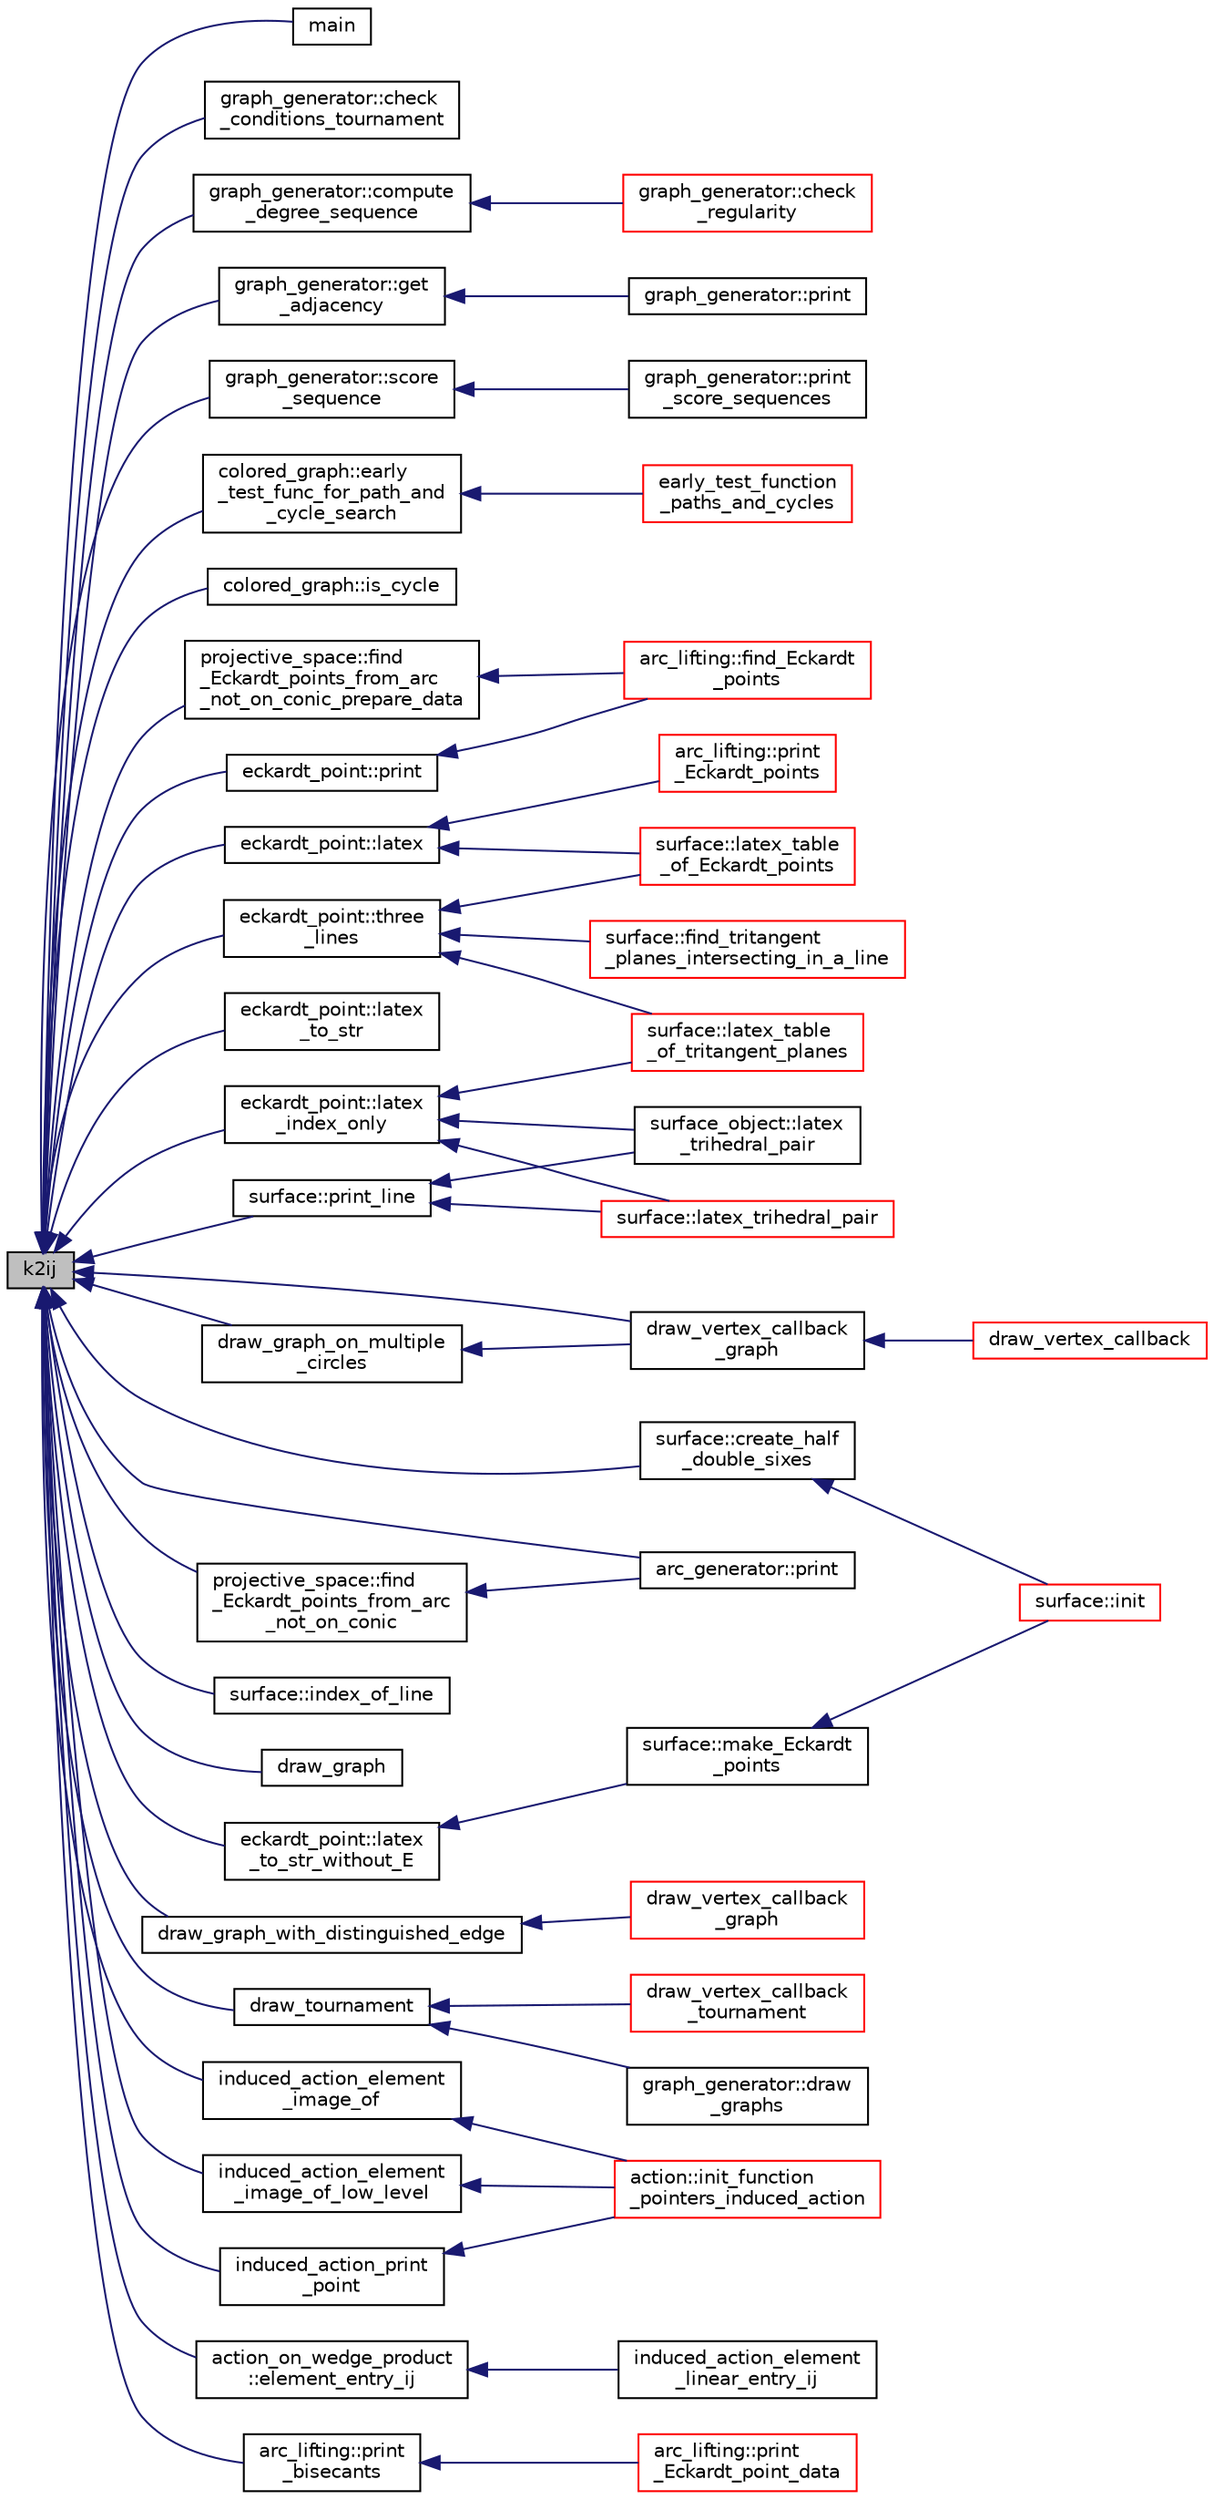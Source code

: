 digraph "k2ij"
{
  edge [fontname="Helvetica",fontsize="10",labelfontname="Helvetica",labelfontsize="10"];
  node [fontname="Helvetica",fontsize="10",shape=record];
  rankdir="LR";
  Node6518 [label="k2ij",height=0.2,width=0.4,color="black", fillcolor="grey75", style="filled", fontcolor="black"];
  Node6518 -> Node6519 [dir="back",color="midnightblue",fontsize="10",style="solid",fontname="Helvetica"];
  Node6519 [label="main",height=0.2,width=0.4,color="black", fillcolor="white", style="filled",URL="$df/d70/apps_2combinatorics_2nauty_8_c.html#a3c04138a5bfe5d72780bb7e82a18e627"];
  Node6518 -> Node6520 [dir="back",color="midnightblue",fontsize="10",style="solid",fontname="Helvetica"];
  Node6520 [label="graph_generator::check\l_conditions_tournament",height=0.2,width=0.4,color="black", fillcolor="white", style="filled",URL="$d9/d91/classgraph__generator.html#ab2d3a1fcd6641f5e9243b20cda46a65f"];
  Node6518 -> Node6521 [dir="back",color="midnightblue",fontsize="10",style="solid",fontname="Helvetica"];
  Node6521 [label="graph_generator::compute\l_degree_sequence",height=0.2,width=0.4,color="black", fillcolor="white", style="filled",URL="$d9/d91/classgraph__generator.html#aed762e0e135c3199f06859d5ffec9d6f"];
  Node6521 -> Node6522 [dir="back",color="midnightblue",fontsize="10",style="solid",fontname="Helvetica"];
  Node6522 [label="graph_generator::check\l_regularity",height=0.2,width=0.4,color="red", fillcolor="white", style="filled",URL="$d9/d91/classgraph__generator.html#a8606511db2ddfc8c067160cf4e89afab"];
  Node6518 -> Node6525 [dir="back",color="midnightblue",fontsize="10",style="solid",fontname="Helvetica"];
  Node6525 [label="graph_generator::get\l_adjacency",height=0.2,width=0.4,color="black", fillcolor="white", style="filled",URL="$d9/d91/classgraph__generator.html#af27b8eefa729867d8f3649cd6b7be580"];
  Node6525 -> Node6526 [dir="back",color="midnightblue",fontsize="10",style="solid",fontname="Helvetica"];
  Node6526 [label="graph_generator::print",height=0.2,width=0.4,color="black", fillcolor="white", style="filled",URL="$d9/d91/classgraph__generator.html#a66be7852bf6f9099685fcd423fbd1a8a"];
  Node6518 -> Node6527 [dir="back",color="midnightblue",fontsize="10",style="solid",fontname="Helvetica"];
  Node6527 [label="graph_generator::score\l_sequence",height=0.2,width=0.4,color="black", fillcolor="white", style="filled",URL="$d9/d91/classgraph__generator.html#a59eb457e6a2526e00d3007c1f49c5c3a"];
  Node6527 -> Node6528 [dir="back",color="midnightblue",fontsize="10",style="solid",fontname="Helvetica"];
  Node6528 [label="graph_generator::print\l_score_sequences",height=0.2,width=0.4,color="black", fillcolor="white", style="filled",URL="$d9/d91/classgraph__generator.html#a3df96d225c443e2ec66f38c039400203"];
  Node6518 -> Node6529 [dir="back",color="midnightblue",fontsize="10",style="solid",fontname="Helvetica"];
  Node6529 [label="colored_graph::early\l_test_func_for_path_and\l_cycle_search",height=0.2,width=0.4,color="black", fillcolor="white", style="filled",URL="$dc/de2/classcolored__graph.html#ac770bb4447ee749f22d84f3d1cc8bdda"];
  Node6529 -> Node6530 [dir="back",color="midnightblue",fontsize="10",style="solid",fontname="Helvetica"];
  Node6530 [label="early_test_function\l_paths_and_cycles",height=0.2,width=0.4,color="red", fillcolor="white", style="filled",URL="$d9/dfa/all__cycles_8_c.html#a9dc326fc68b8e7b14d426fb8ac969a65"];
  Node6518 -> Node6532 [dir="back",color="midnightblue",fontsize="10",style="solid",fontname="Helvetica"];
  Node6532 [label="colored_graph::is_cycle",height=0.2,width=0.4,color="black", fillcolor="white", style="filled",URL="$dc/de2/classcolored__graph.html#abdaff45d4c5ecc114c6baf4f267e3815"];
  Node6518 -> Node6533 [dir="back",color="midnightblue",fontsize="10",style="solid",fontname="Helvetica"];
  Node6533 [label="draw_vertex_callback\l_graph",height=0.2,width=0.4,color="black", fillcolor="white", style="filled",URL="$d7/d2a/treedraw_8_c.html#ac40fdd8ab91b570efb82c2f7a37a545e"];
  Node6533 -> Node6534 [dir="back",color="midnightblue",fontsize="10",style="solid",fontname="Helvetica"];
  Node6534 [label="draw_vertex_callback",height=0.2,width=0.4,color="red", fillcolor="white", style="filled",URL="$d7/d2a/treedraw_8_c.html#a39cc8da8d250eb22f46a5727b9123396"];
  Node6518 -> Node6536 [dir="back",color="midnightblue",fontsize="10",style="solid",fontname="Helvetica"];
  Node6536 [label="eckardt_point::print",height=0.2,width=0.4,color="black", fillcolor="white", style="filled",URL="$d6/d2e/classeckardt__point.html#aeb291944e3d18d5ce113c54426f62ba0"];
  Node6536 -> Node6537 [dir="back",color="midnightblue",fontsize="10",style="solid",fontname="Helvetica"];
  Node6537 [label="arc_lifting::find_Eckardt\l_points",height=0.2,width=0.4,color="red", fillcolor="white", style="filled",URL="$dc/db7/classarc__lifting.html#a70012c92bd78768f5c1c5d14f995147b"];
  Node6518 -> Node6548 [dir="back",color="midnightblue",fontsize="10",style="solid",fontname="Helvetica"];
  Node6548 [label="eckardt_point::latex",height=0.2,width=0.4,color="black", fillcolor="white", style="filled",URL="$d6/d2e/classeckardt__point.html#a2aa137a6c9a1ed28d410f63858f42ccf"];
  Node6548 -> Node6549 [dir="back",color="midnightblue",fontsize="10",style="solid",fontname="Helvetica"];
  Node6549 [label="surface::latex_table\l_of_Eckardt_points",height=0.2,width=0.4,color="red", fillcolor="white", style="filled",URL="$d5/d88/classsurface.html#aacb80c9a1f6a77de3ab2bad12150c39a"];
  Node6548 -> Node6552 [dir="back",color="midnightblue",fontsize="10",style="solid",fontname="Helvetica"];
  Node6552 [label="arc_lifting::print\l_Eckardt_points",height=0.2,width=0.4,color="red", fillcolor="white", style="filled",URL="$dc/db7/classarc__lifting.html#a2ae75a963209778680e23e7775217581"];
  Node6518 -> Node6553 [dir="back",color="midnightblue",fontsize="10",style="solid",fontname="Helvetica"];
  Node6553 [label="eckardt_point::latex\l_index_only",height=0.2,width=0.4,color="black", fillcolor="white", style="filled",URL="$d6/d2e/classeckardt__point.html#af8fdbe7105921bd80a717cbdaae00e87"];
  Node6553 -> Node6554 [dir="back",color="midnightblue",fontsize="10",style="solid",fontname="Helvetica"];
  Node6554 [label="surface::latex_trihedral_pair",height=0.2,width=0.4,color="red", fillcolor="white", style="filled",URL="$d5/d88/classsurface.html#af05aa0ba4420eee9f859ac13010137ac"];
  Node6553 -> Node6558 [dir="back",color="midnightblue",fontsize="10",style="solid",fontname="Helvetica"];
  Node6558 [label="surface::latex_table\l_of_tritangent_planes",height=0.2,width=0.4,color="red", fillcolor="white", style="filled",URL="$d5/d88/classsurface.html#a36e371faec8bb246f04400307148744c"];
  Node6553 -> Node6559 [dir="back",color="midnightblue",fontsize="10",style="solid",fontname="Helvetica"];
  Node6559 [label="surface_object::latex\l_trihedral_pair",height=0.2,width=0.4,color="black", fillcolor="white", style="filled",URL="$df/df8/classsurface__object.html#a6a117ddae3e964180e05e39c836c80f9"];
  Node6518 -> Node6560 [dir="back",color="midnightblue",fontsize="10",style="solid",fontname="Helvetica"];
  Node6560 [label="eckardt_point::latex\l_to_str",height=0.2,width=0.4,color="black", fillcolor="white", style="filled",URL="$d6/d2e/classeckardt__point.html#a1c2ba0333f556cc0db508691c77ec614"];
  Node6518 -> Node6561 [dir="back",color="midnightblue",fontsize="10",style="solid",fontname="Helvetica"];
  Node6561 [label="eckardt_point::latex\l_to_str_without_E",height=0.2,width=0.4,color="black", fillcolor="white", style="filled",URL="$d6/d2e/classeckardt__point.html#a64a9f086ff9bf323cdada4aa84e1a829"];
  Node6561 -> Node6562 [dir="back",color="midnightblue",fontsize="10",style="solid",fontname="Helvetica"];
  Node6562 [label="surface::make_Eckardt\l_points",height=0.2,width=0.4,color="black", fillcolor="white", style="filled",URL="$d5/d88/classsurface.html#a12becb7be3c15fbff264368f79bd2f1b"];
  Node6562 -> Node6563 [dir="back",color="midnightblue",fontsize="10",style="solid",fontname="Helvetica"];
  Node6563 [label="surface::init",height=0.2,width=0.4,color="red", fillcolor="white", style="filled",URL="$d5/d88/classsurface.html#a90570b0ca6ab02988159f2c40cb27308"];
  Node6518 -> Node6566 [dir="back",color="midnightblue",fontsize="10",style="solid",fontname="Helvetica"];
  Node6566 [label="eckardt_point::three\l_lines",height=0.2,width=0.4,color="black", fillcolor="white", style="filled",URL="$d6/d2e/classeckardt__point.html#a09d0d5e2bdd6f834aecb6a065c7b6ee7"];
  Node6566 -> Node6549 [dir="back",color="midnightblue",fontsize="10",style="solid",fontname="Helvetica"];
  Node6566 -> Node6558 [dir="back",color="midnightblue",fontsize="10",style="solid",fontname="Helvetica"];
  Node6566 -> Node6567 [dir="back",color="midnightblue",fontsize="10",style="solid",fontname="Helvetica"];
  Node6567 [label="surface::find_tritangent\l_planes_intersecting_in_a_line",height=0.2,width=0.4,color="red", fillcolor="white", style="filled",URL="$d5/d88/classsurface.html#ac2ec562235cc6d25620aa5244bd32260"];
  Node6518 -> Node6570 [dir="back",color="midnightblue",fontsize="10",style="solid",fontname="Helvetica"];
  Node6570 [label="projective_space::find\l_Eckardt_points_from_arc\l_not_on_conic",height=0.2,width=0.4,color="black", fillcolor="white", style="filled",URL="$d2/d17/classprojective__space.html#a3b4fbef8fbbeee1af542b6f7c969ed79"];
  Node6570 -> Node6571 [dir="back",color="midnightblue",fontsize="10",style="solid",fontname="Helvetica"];
  Node6571 [label="arc_generator::print",height=0.2,width=0.4,color="black", fillcolor="white", style="filled",URL="$d4/d21/classarc__generator.html#a4ae2e25ba85a60fb2a90a7b4f52675f7"];
  Node6518 -> Node6572 [dir="back",color="midnightblue",fontsize="10",style="solid",fontname="Helvetica"];
  Node6572 [label="projective_space::find\l_Eckardt_points_from_arc\l_not_on_conic_prepare_data",height=0.2,width=0.4,color="black", fillcolor="white", style="filled",URL="$d2/d17/classprojective__space.html#a0fc1d9c2df818d2ffa6750c2cb63c54c"];
  Node6572 -> Node6537 [dir="back",color="midnightblue",fontsize="10",style="solid",fontname="Helvetica"];
  Node6518 -> Node6573 [dir="back",color="midnightblue",fontsize="10",style="solid",fontname="Helvetica"];
  Node6573 [label="surface::print_line",height=0.2,width=0.4,color="black", fillcolor="white", style="filled",URL="$d5/d88/classsurface.html#a3c3b2848519e60d214db736b4e397789"];
  Node6573 -> Node6554 [dir="back",color="midnightblue",fontsize="10",style="solid",fontname="Helvetica"];
  Node6573 -> Node6559 [dir="back",color="midnightblue",fontsize="10",style="solid",fontname="Helvetica"];
  Node6518 -> Node6574 [dir="back",color="midnightblue",fontsize="10",style="solid",fontname="Helvetica"];
  Node6574 [label="surface::create_half\l_double_sixes",height=0.2,width=0.4,color="black", fillcolor="white", style="filled",URL="$d5/d88/classsurface.html#abd6272010fb4ce46c941bb3e99c38799"];
  Node6574 -> Node6563 [dir="back",color="midnightblue",fontsize="10",style="solid",fontname="Helvetica"];
  Node6518 -> Node6575 [dir="back",color="midnightblue",fontsize="10",style="solid",fontname="Helvetica"];
  Node6575 [label="surface::index_of_line",height=0.2,width=0.4,color="black", fillcolor="white", style="filled",URL="$d5/d88/classsurface.html#aa2646e66b03e59ca7886780db6abc567"];
  Node6518 -> Node6576 [dir="back",color="midnightblue",fontsize="10",style="solid",fontname="Helvetica"];
  Node6576 [label="draw_graph",height=0.2,width=0.4,color="black", fillcolor="white", style="filled",URL="$d7/d04/graphics_8h.html#af937131778e8fbd30fd890cf5423f839"];
  Node6518 -> Node6577 [dir="back",color="midnightblue",fontsize="10",style="solid",fontname="Helvetica"];
  Node6577 [label="draw_graph_with_distinguished_edge",height=0.2,width=0.4,color="black", fillcolor="white", style="filled",URL="$d7/d04/graphics_8h.html#a988569053fbe52d7320623c4e27b8aca"];
  Node6577 -> Node6578 [dir="back",color="midnightblue",fontsize="10",style="solid",fontname="Helvetica"];
  Node6578 [label="draw_vertex_callback\l_graph",height=0.2,width=0.4,color="red", fillcolor="white", style="filled",URL="$da/d62/layered__graph__main_8_c.html#a48fa52122e4195a9e84162168e41b79d"];
  Node6518 -> Node6583 [dir="back",color="midnightblue",fontsize="10",style="solid",fontname="Helvetica"];
  Node6583 [label="draw_graph_on_multiple\l_circles",height=0.2,width=0.4,color="black", fillcolor="white", style="filled",URL="$d7/d04/graphics_8h.html#a63ab8fc9db24e6b7a4d0c2994ebb5013"];
  Node6583 -> Node6533 [dir="back",color="midnightblue",fontsize="10",style="solid",fontname="Helvetica"];
  Node6518 -> Node6584 [dir="back",color="midnightblue",fontsize="10",style="solid",fontname="Helvetica"];
  Node6584 [label="draw_tournament",height=0.2,width=0.4,color="black", fillcolor="white", style="filled",URL="$d7/d04/graphics_8h.html#abdcf81159ed67c2b19501ea77dbbf6c9"];
  Node6584 -> Node6585 [dir="back",color="midnightblue",fontsize="10",style="solid",fontname="Helvetica"];
  Node6585 [label="graph_generator::draw\l_graphs",height=0.2,width=0.4,color="black", fillcolor="white", style="filled",URL="$d9/d91/classgraph__generator.html#aa07ad014571c0dbd09b93ccb99eb648e"];
  Node6584 -> Node6586 [dir="back",color="midnightblue",fontsize="10",style="solid",fontname="Helvetica"];
  Node6586 [label="draw_vertex_callback\l_tournament",height=0.2,width=0.4,color="red", fillcolor="white", style="filled",URL="$da/d62/layered__graph__main_8_c.html#abbe547a03d8b114e3e28cc9b31a00e2c"];
  Node6518 -> Node6587 [dir="back",color="midnightblue",fontsize="10",style="solid",fontname="Helvetica"];
  Node6587 [label="induced_action_element\l_image_of",height=0.2,width=0.4,color="black", fillcolor="white", style="filled",URL="$d3/d27/interface_8_c.html#a821850d6c3988dd122de0489cd36f0f0"];
  Node6587 -> Node6588 [dir="back",color="midnightblue",fontsize="10",style="solid",fontname="Helvetica"];
  Node6588 [label="action::init_function\l_pointers_induced_action",height=0.2,width=0.4,color="red", fillcolor="white", style="filled",URL="$d2/d86/classaction.html#a3b9287d084b24f7a3b9532a7589c58de"];
  Node6518 -> Node6789 [dir="back",color="midnightblue",fontsize="10",style="solid",fontname="Helvetica"];
  Node6789 [label="induced_action_element\l_image_of_low_level",height=0.2,width=0.4,color="black", fillcolor="white", style="filled",URL="$d3/d27/interface_8_c.html#aa4bc5f68829829d9a41223c260c658c5"];
  Node6789 -> Node6588 [dir="back",color="midnightblue",fontsize="10",style="solid",fontname="Helvetica"];
  Node6518 -> Node6790 [dir="back",color="midnightblue",fontsize="10",style="solid",fontname="Helvetica"];
  Node6790 [label="induced_action_print\l_point",height=0.2,width=0.4,color="black", fillcolor="white", style="filled",URL="$d3/d27/interface_8_c.html#af15373c64f9e8d33dd3c448d98cc2382"];
  Node6790 -> Node6588 [dir="back",color="midnightblue",fontsize="10",style="solid",fontname="Helvetica"];
  Node6518 -> Node6791 [dir="back",color="midnightblue",fontsize="10",style="solid",fontname="Helvetica"];
  Node6791 [label="action_on_wedge_product\l::element_entry_ij",height=0.2,width=0.4,color="black", fillcolor="white", style="filled",URL="$d0/deb/classaction__on__wedge__product.html#a8b232ff3dcf482e90e1f344dd272bb1f"];
  Node6791 -> Node6792 [dir="back",color="midnightblue",fontsize="10",style="solid",fontname="Helvetica"];
  Node6792 [label="induced_action_element\l_linear_entry_ij",height=0.2,width=0.4,color="black", fillcolor="white", style="filled",URL="$d3/d27/interface_8_c.html#a47c7bc13ff83642f146b13216a9755a0"];
  Node6518 -> Node6571 [dir="back",color="midnightblue",fontsize="10",style="solid",fontname="Helvetica"];
  Node6518 -> Node6793 [dir="back",color="midnightblue",fontsize="10",style="solid",fontname="Helvetica"];
  Node6793 [label="arc_lifting::print\l_bisecants",height=0.2,width=0.4,color="black", fillcolor="white", style="filled",URL="$dc/db7/classarc__lifting.html#aef93f2c48dbbdbc91a45c166394b2e45"];
  Node6793 -> Node6794 [dir="back",color="midnightblue",fontsize="10",style="solid",fontname="Helvetica"];
  Node6794 [label="arc_lifting::print\l_Eckardt_point_data",height=0.2,width=0.4,color="red", fillcolor="white", style="filled",URL="$dc/db7/classarc__lifting.html#a0faa508f70aec4dced00ba6d779dc9ea"];
}
